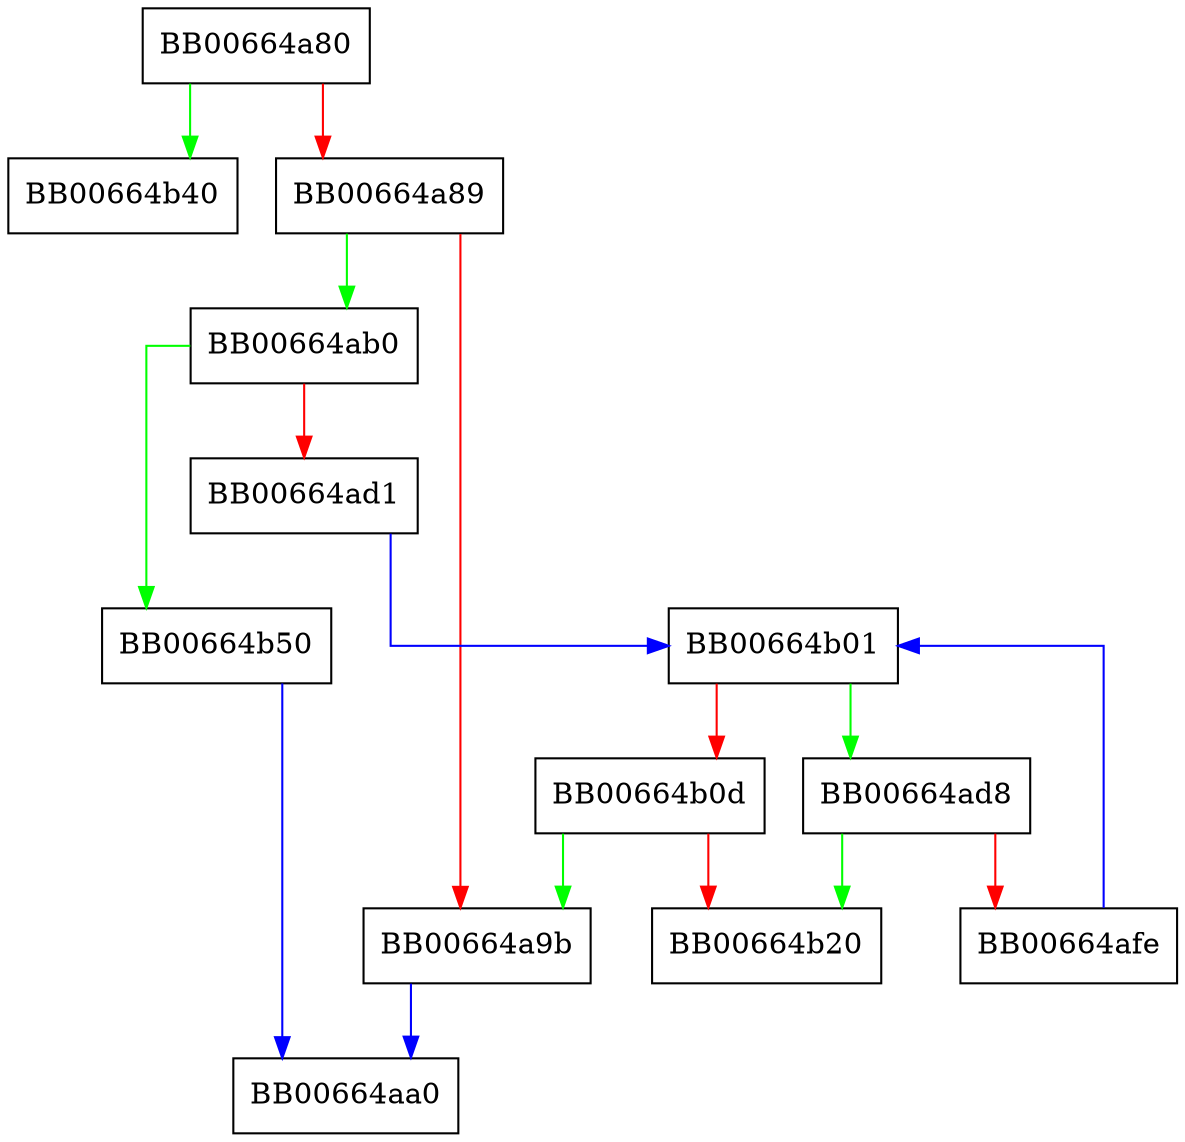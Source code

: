digraph DIST_POINT_set_dpname {
  node [shape="box"];
  graph [splines=ortho];
  BB00664a80 -> BB00664b40 [color="green"];
  BB00664a80 -> BB00664a89 [color="red"];
  BB00664a89 -> BB00664ab0 [color="green"];
  BB00664a89 -> BB00664a9b [color="red"];
  BB00664a9b -> BB00664aa0 [color="blue"];
  BB00664ab0 -> BB00664b50 [color="green"];
  BB00664ab0 -> BB00664ad1 [color="red"];
  BB00664ad1 -> BB00664b01 [color="blue"];
  BB00664ad8 -> BB00664b20 [color="green"];
  BB00664ad8 -> BB00664afe [color="red"];
  BB00664afe -> BB00664b01 [color="blue"];
  BB00664b01 -> BB00664ad8 [color="green"];
  BB00664b01 -> BB00664b0d [color="red"];
  BB00664b0d -> BB00664a9b [color="green"];
  BB00664b0d -> BB00664b20 [color="red"];
  BB00664b50 -> BB00664aa0 [color="blue"];
}